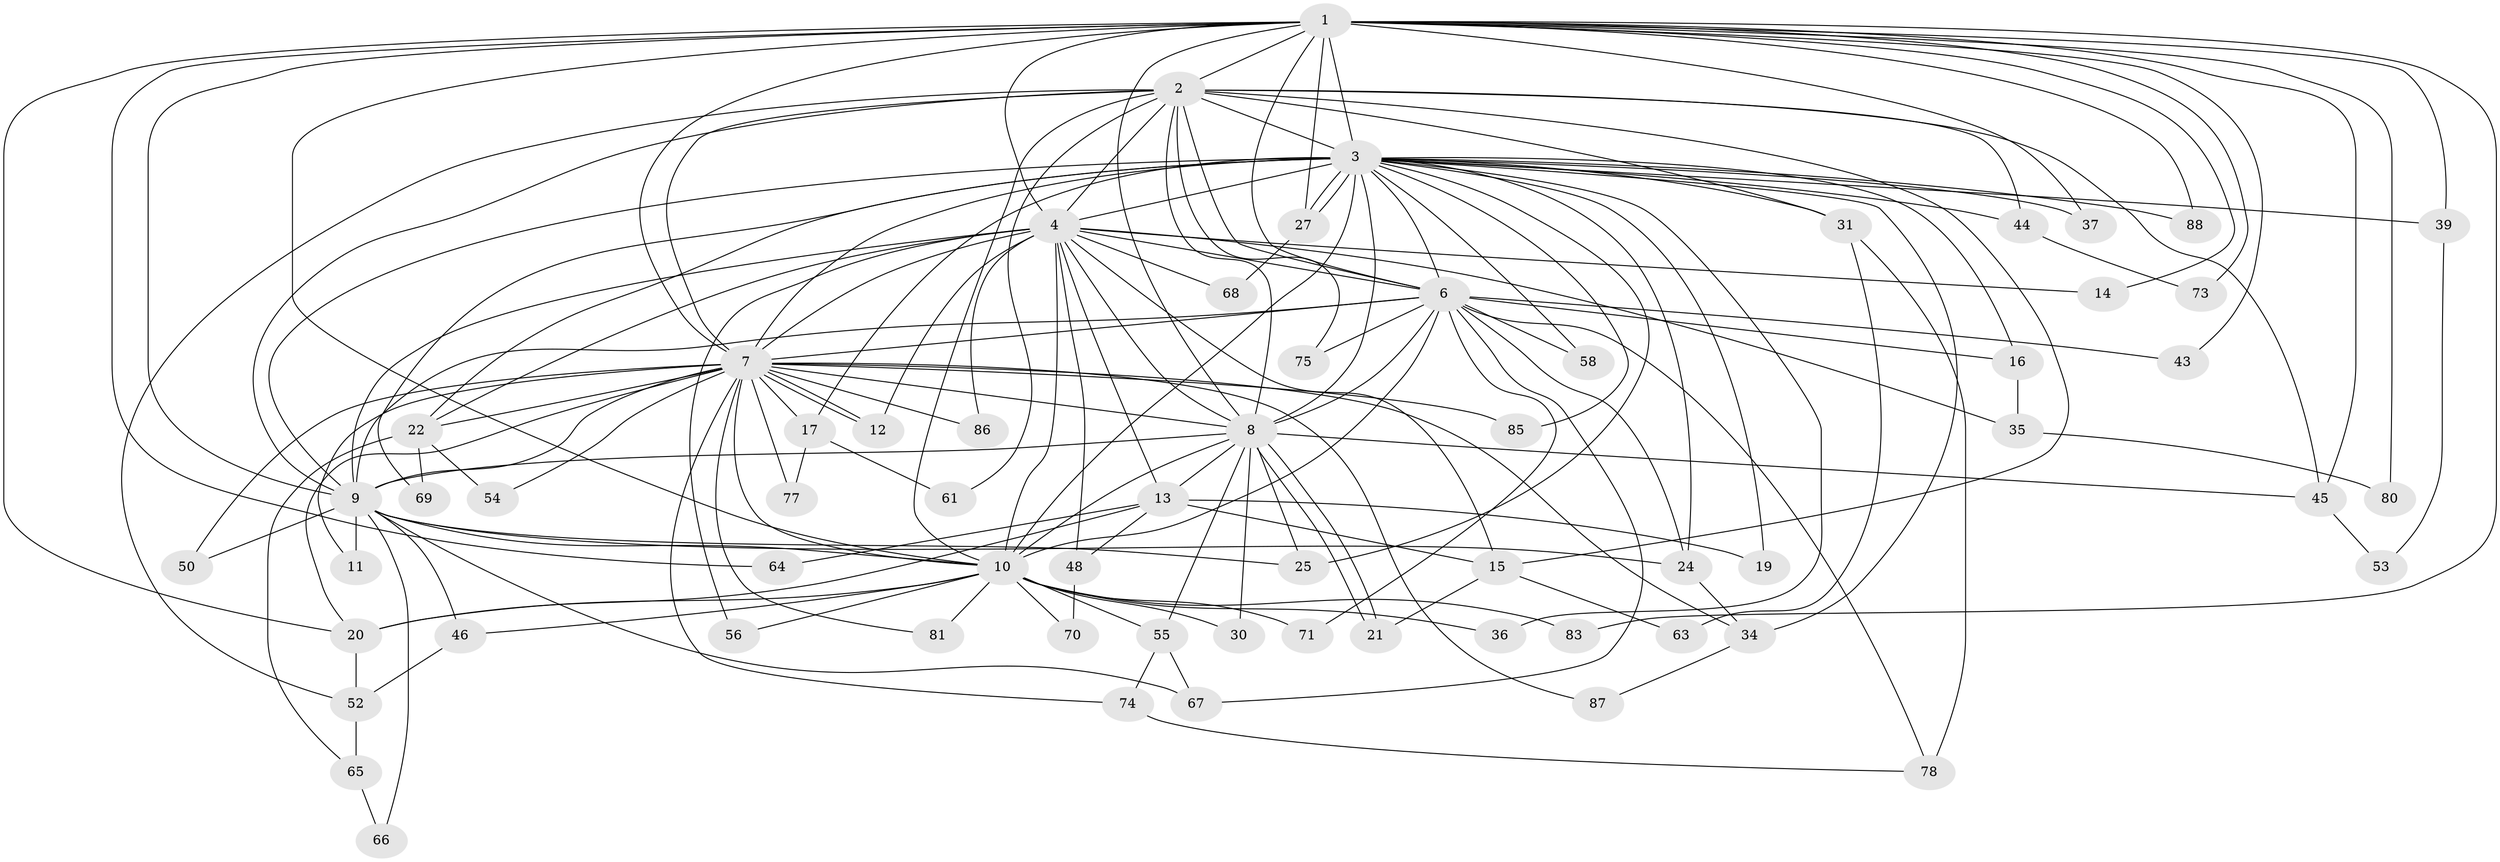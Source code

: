 // Generated by graph-tools (version 1.1) at 2025/23/03/03/25 07:23:44]
// undirected, 64 vertices, 160 edges
graph export_dot {
graph [start="1"]
  node [color=gray90,style=filled];
  1 [super="+33"];
  2 [super="+38"];
  3 [super="+5"];
  4 [super="+60"];
  6 [super="+18"];
  7 [super="+82"];
  8 [super="+28"];
  9 [super="+42"];
  10 [super="+26"];
  11;
  12;
  13 [super="+41"];
  14;
  15 [super="+23"];
  16;
  17 [super="+51"];
  19;
  20 [super="+72"];
  21 [super="+47"];
  22 [super="+57"];
  24 [super="+32"];
  25;
  27 [super="+29"];
  30 [super="+49"];
  31 [super="+59"];
  34 [super="+40"];
  35;
  36;
  37;
  39;
  43;
  44;
  45 [super="+76"];
  46;
  48;
  50;
  52 [super="+62"];
  53;
  54;
  55 [super="+84"];
  56;
  58;
  61;
  63;
  64;
  65;
  66;
  67;
  68;
  69;
  70;
  71;
  73;
  74;
  75;
  77;
  78 [super="+79"];
  80;
  81;
  83;
  85;
  86;
  87;
  88;
  1 -- 2;
  1 -- 3 [weight=2];
  1 -- 4;
  1 -- 6;
  1 -- 7;
  1 -- 8;
  1 -- 9;
  1 -- 10 [weight=2];
  1 -- 14;
  1 -- 37;
  1 -- 39;
  1 -- 43;
  1 -- 45;
  1 -- 64;
  1 -- 73;
  1 -- 80;
  1 -- 83;
  1 -- 88;
  1 -- 20;
  1 -- 27;
  2 -- 3 [weight=2];
  2 -- 4;
  2 -- 6;
  2 -- 7 [weight=2];
  2 -- 8;
  2 -- 9 [weight=2];
  2 -- 10;
  2 -- 31 [weight=2];
  2 -- 44;
  2 -- 45;
  2 -- 52;
  2 -- 61;
  2 -- 75;
  2 -- 15;
  3 -- 4 [weight=2];
  3 -- 6 [weight=2];
  3 -- 7 [weight=2];
  3 -- 8 [weight=2];
  3 -- 9 [weight=2];
  3 -- 10 [weight=2];
  3 -- 16;
  3 -- 17 [weight=2];
  3 -- 19;
  3 -- 22;
  3 -- 24;
  3 -- 27;
  3 -- 27;
  3 -- 31;
  3 -- 36;
  3 -- 37;
  3 -- 39;
  3 -- 85;
  3 -- 69;
  3 -- 88;
  3 -- 25;
  3 -- 34;
  3 -- 44;
  3 -- 58;
  4 -- 6;
  4 -- 7;
  4 -- 8;
  4 -- 9;
  4 -- 10;
  4 -- 13;
  4 -- 14;
  4 -- 15;
  4 -- 35;
  4 -- 48;
  4 -- 56;
  4 -- 68;
  4 -- 86;
  4 -- 12;
  4 -- 22;
  6 -- 7 [weight=2];
  6 -- 8;
  6 -- 9;
  6 -- 10;
  6 -- 16;
  6 -- 43;
  6 -- 58;
  6 -- 67;
  6 -- 71;
  6 -- 75;
  6 -- 78;
  6 -- 24;
  7 -- 8;
  7 -- 9;
  7 -- 10;
  7 -- 11;
  7 -- 12;
  7 -- 12;
  7 -- 20;
  7 -- 22;
  7 -- 50;
  7 -- 54;
  7 -- 74;
  7 -- 77;
  7 -- 81;
  7 -- 85;
  7 -- 86;
  7 -- 87;
  7 -- 17;
  7 -- 34;
  8 -- 9 [weight=2];
  8 -- 10;
  8 -- 13;
  8 -- 21;
  8 -- 21;
  8 -- 25;
  8 -- 30 [weight=2];
  8 -- 55;
  8 -- 45;
  9 -- 10 [weight=2];
  9 -- 11;
  9 -- 24;
  9 -- 46;
  9 -- 50;
  9 -- 67;
  9 -- 66;
  9 -- 25;
  10 -- 20;
  10 -- 30;
  10 -- 36;
  10 -- 55;
  10 -- 56;
  10 -- 70;
  10 -- 71;
  10 -- 81;
  10 -- 83;
  10 -- 46;
  13 -- 15;
  13 -- 19;
  13 -- 48;
  13 -- 64;
  13 -- 20;
  15 -- 63;
  15 -- 21;
  16 -- 35;
  17 -- 61;
  17 -- 77;
  20 -- 52;
  22 -- 54;
  22 -- 65;
  22 -- 69;
  24 -- 34;
  27 -- 68;
  31 -- 78;
  31 -- 63;
  34 -- 87;
  35 -- 80;
  39 -- 53;
  44 -- 73;
  45 -- 53;
  46 -- 52;
  48 -- 70;
  52 -- 65;
  55 -- 74;
  55 -- 67;
  65 -- 66;
  74 -- 78;
}
